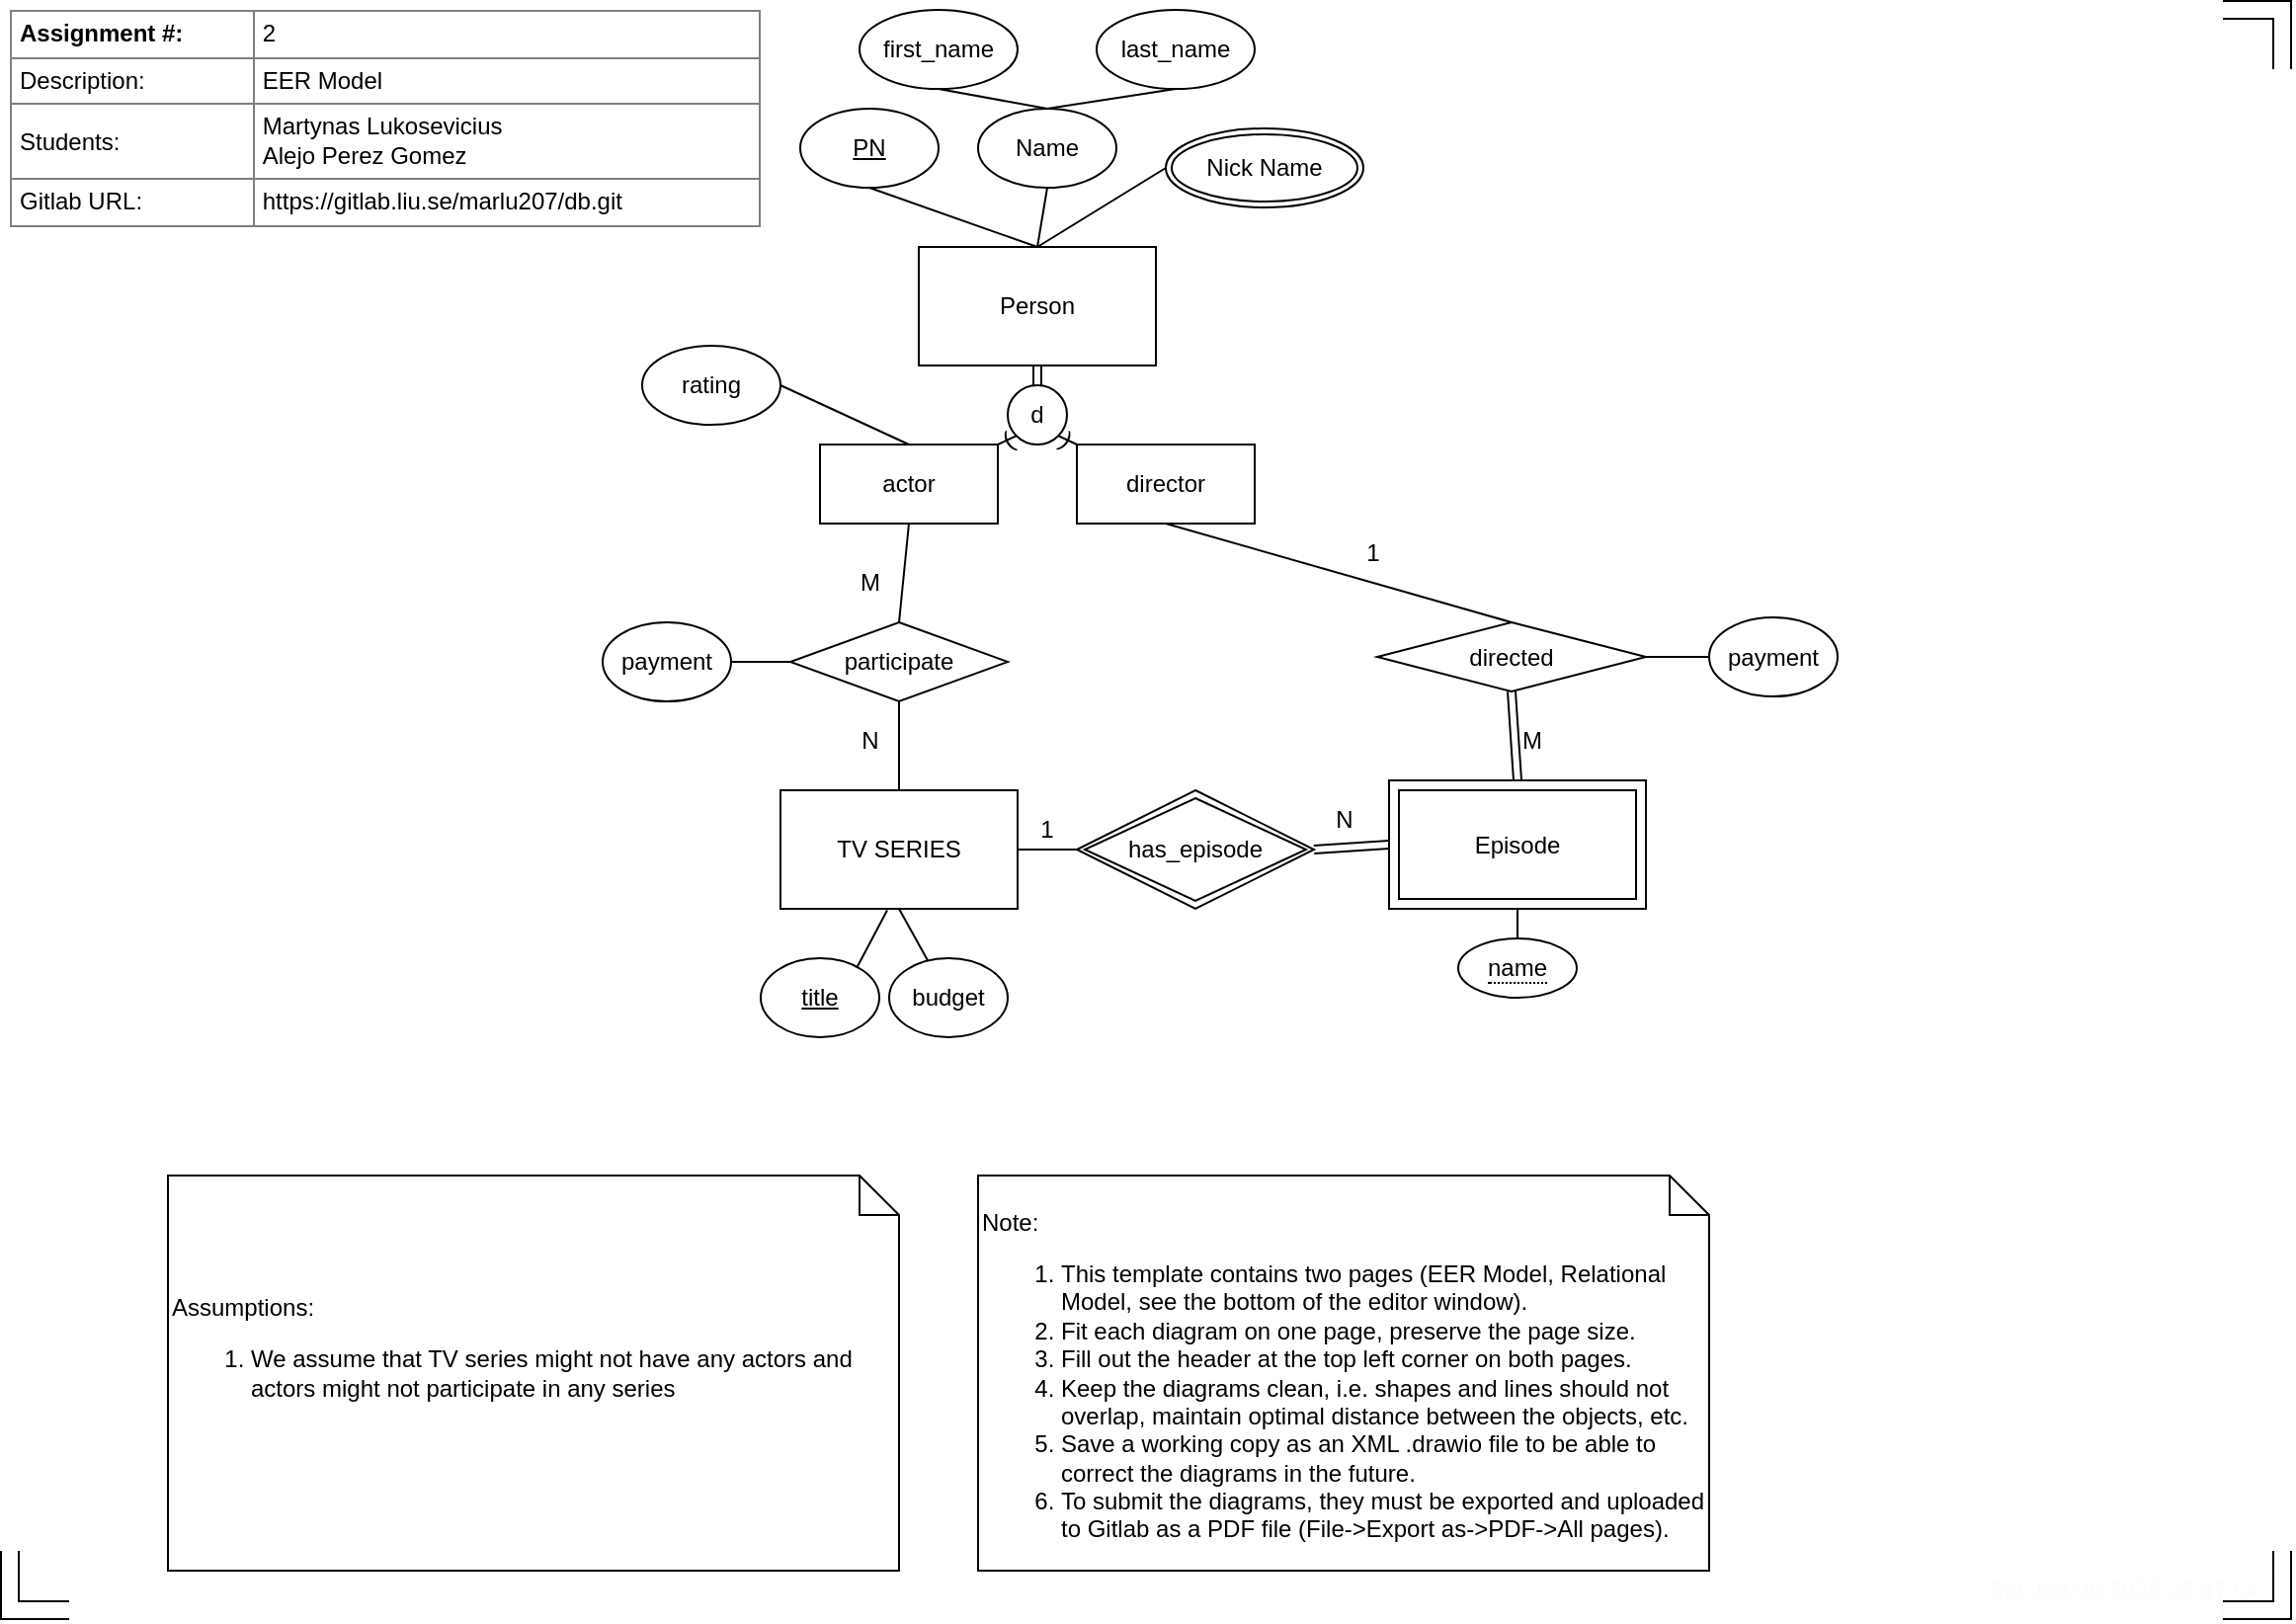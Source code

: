 <mxfile version="15.7.1" type="device" pages="2"><diagram id="l3PhLfIEEx4KEpYzrtBJ" name="EER Model"><mxGraphModel dx="1006" dy="545" grid="1" gridSize="10" guides="1" tooltips="1" connect="1" arrows="1" fold="0" page="1" pageScale="1" pageWidth="1169" pageHeight="827" math="0" shadow="0"><root><mxCell id="0"/><mxCell id="1" parent="0"/><UserObject label="%date{ddd mmm dd yyyy HH:MM:ss}%" placeholders="1" id="hCRLPxILE3BBqmNvxjHh-2"><mxCell style="text;html=1;align=center;verticalAlign=middle;whiteSpace=wrap;overflow=hidden;fontColor=#FCFCFC;movable=0;resizable=0;rotatable=0;deletable=0;editable=0;connectable=0;" parent="1" vertex="1"><mxGeometry x="1000" y="800" width="160" height="20" as="geometry"/></mxCell></UserObject><mxCell id="hCRLPxILE3BBqmNvxjHh-6" value="" style="shape=filledEdge;rounded=0;fixDash=1;endArrow=none;strokeWidth=10;fillColor=#ffffff;edgeStyle=orthogonalEdgeStyle;fontColor=#FCFCFC;" parent="1" edge="1"><mxGeometry width="60" height="40" relative="1" as="geometry"><mxPoint x="10" y="790" as="sourcePoint"/><mxPoint x="40" y="820" as="targetPoint"/><Array as="points"><mxPoint x="10" y="820"/></Array></mxGeometry></mxCell><mxCell id="hCRLPxILE3BBqmNvxjHh-7" value="" style="shape=filledEdge;rounded=0;fixDash=1;endArrow=none;strokeWidth=10;fillColor=#ffffff;edgeStyle=orthogonalEdgeStyle;fontColor=#FCFCFC;" parent="1" edge="1"><mxGeometry width="60" height="40" relative="1" as="geometry"><mxPoint x="1130" y="10" as="sourcePoint"/><mxPoint x="1160" y="40" as="targetPoint"/><Array as="points"><mxPoint x="1160" y="10"/></Array></mxGeometry></mxCell><mxCell id="hCRLPxILE3BBqmNvxjHh-8" value="" style="shape=filledEdge;rounded=0;fixDash=1;endArrow=none;strokeWidth=10;fillColor=#ffffff;edgeStyle=orthogonalEdgeStyle;fontColor=#FCFCFC;" parent="1" edge="1"><mxGeometry width="60" height="40" relative="1" as="geometry"><mxPoint x="1129.99" y="820" as="sourcePoint"/><mxPoint x="1159.99" y="790" as="targetPoint"/><Array as="points"><mxPoint x="1159.99" y="820"/></Array></mxGeometry></mxCell><mxCell id="hCRLPxILE3BBqmNvxjHh-10" value="&lt;table border=&quot;1&quot; width=&quot;100%&quot; cellpadding=&quot;4&quot; style=&quot;width: 100% ; height: 100% ; border-collapse: collapse&quot;&gt;&lt;tbody&gt;&lt;tr&gt;&lt;th&gt;Assignment #:&lt;/th&gt;&lt;td&gt;2&lt;/td&gt;&lt;/tr&gt;&lt;tr&gt;&lt;td&gt;Description:&lt;/td&gt;&lt;td&gt;EER Model&lt;/td&gt;&lt;/tr&gt;&lt;tr&gt;&lt;td&gt;Students:&lt;/td&gt;&lt;td&gt;Martynas Lukosevicius&lt;br&gt;Alejo Perez Gomez&lt;/td&gt;&lt;/tr&gt;&lt;tr&gt;&lt;td&gt;Gitlab URL:&lt;/td&gt;&lt;td&gt;https://gitlab.liu.se/marlu207/db.git&lt;br&gt;&lt;/td&gt;&lt;/tr&gt;&lt;/tbody&gt;&lt;/table&gt;" style="text;html=1;strokeColor=none;fillColor=none;overflow=fill;fontColor=#000000;" parent="1" vertex="1"><mxGeometry x="10" y="10" width="380" height="110" as="geometry"/></mxCell><mxCell id="fbbdfI7BNAjC01HpYx0C-1" value="&lt;br&gt;Note:&lt;br&gt;&lt;ol&gt;&lt;li&gt;This template contains two pages (EER Model, Relational Model, see the bottom of the editor window).&lt;/li&gt;&lt;li&gt;Fit each diagram on one page, preserve the page size.&lt;br&gt;&lt;/li&gt;&lt;li&gt;Fill out the header at the top left corner on both pages.&lt;/li&gt;&lt;li&gt;&lt;span&gt;Keep the diagrams clean, i.e. shapes and lines should not overlap, maintain optimal distance between the objects, etc.&lt;/span&gt;&lt;br&gt;&lt;/li&gt;&lt;li&gt;Save a working copy as an XML .drawio file to be able to correct the diagrams in the future.&lt;/li&gt;&lt;li&gt;To submit the diagrams, they must be exported and uploaded to Gitlab as a PDF file (File-&amp;gt;Export as-&amp;gt;PDF-&amp;gt;All pages).&lt;/li&gt;&lt;/ol&gt;" style="shape=note;size=20;whiteSpace=wrap;html=1;strokeColor=#000000;fillColor=#ffffff;fontColor=#000000;align=left;" parent="1" vertex="1"><mxGeometry x="500" y="600" width="370" height="200" as="geometry"/></mxCell><mxCell id="BH1sd3b4sbP9Z67Hy9HP-1" value="Assumptions:&lt;br&gt;&lt;ol&gt;&lt;li&gt;We assume that TV series might not have any actors and actors might not participate in any series&lt;/li&gt;&lt;/ol&gt;&lt;div&gt;&lt;br&gt;&lt;/div&gt;" style="shape=note;size=20;whiteSpace=wrap;html=1;strokeColor=#000000;fillColor=#ffffff;fontColor=#000000;align=left;" parent="1" vertex="1"><mxGeometry x="90" y="600" width="370" height="200" as="geometry"/></mxCell><mxCell id="eMMES5uHk2niSeizUVbJ-1" value="TV SERIES" style="rounded=0;whiteSpace=wrap;html=1;" vertex="1" parent="1"><mxGeometry x="400" y="405" width="120" height="60" as="geometry"/></mxCell><mxCell id="eMMES5uHk2niSeizUVbJ-2" style="rounded=0;orthogonalLoop=1;jettySize=auto;html=1;exitX=0.5;exitY=1;exitDx=0;exitDy=0;entryX=0.45;entryY=1.013;entryDx=0;entryDy=0;endArrow=none;endFill=0;entryPerimeter=0;" edge="1" parent="1" source="eMMES5uHk2niSeizUVbJ-3" target="eMMES5uHk2niSeizUVbJ-1"><mxGeometry relative="1" as="geometry"><mxPoint x="515" y="560" as="targetPoint"/></mxGeometry></mxCell><mxCell id="eMMES5uHk2niSeizUVbJ-3" value="&lt;u&gt;title&lt;/u&gt;" style="ellipse;whiteSpace=wrap;html=1;" vertex="1" parent="1"><mxGeometry x="390" y="490" width="60" height="40" as="geometry"/></mxCell><mxCell id="eMMES5uHk2niSeizUVbJ-4" style="rounded=0;orthogonalLoop=1;jettySize=auto;html=1;endArrow=none;endFill=0;entryX=0.5;entryY=1;entryDx=0;entryDy=0;" edge="1" parent="1" source="eMMES5uHk2niSeizUVbJ-5" target="eMMES5uHk2niSeizUVbJ-1"><mxGeometry relative="1" as="geometry"><mxPoint x="515" y="560" as="targetPoint"/></mxGeometry></mxCell><mxCell id="eMMES5uHk2niSeizUVbJ-5" value="budget" style="ellipse;whiteSpace=wrap;html=1;" vertex="1" parent="1"><mxGeometry x="455" y="490" width="60" height="40" as="geometry"/></mxCell><mxCell id="eMMES5uHk2niSeizUVbJ-6" style="edgeStyle=none;rounded=0;orthogonalLoop=1;jettySize=auto;html=1;exitX=1;exitY=0.5;exitDx=0;exitDy=0;endArrow=none;endFill=0;shape=link;entryX=0;entryY=0.5;entryDx=0;entryDy=0;" edge="1" parent="1" source="eMMES5uHk2niSeizUVbJ-39" target="eMMES5uHk2niSeizUVbJ-40"><mxGeometry relative="1" as="geometry"><mxPoint x="670" y="435" as="sourcePoint"/><mxPoint x="710" y="435" as="targetPoint"/></mxGeometry></mxCell><mxCell id="eMMES5uHk2niSeizUVbJ-7" style="edgeStyle=none;rounded=0;orthogonalLoop=1;jettySize=auto;html=1;exitX=0;exitY=0.5;exitDx=0;exitDy=0;entryX=1;entryY=0.5;entryDx=0;entryDy=0;endArrow=none;endFill=0;" edge="1" parent="1" target="eMMES5uHk2niSeizUVbJ-1"><mxGeometry relative="1" as="geometry"><mxPoint x="560.0" y="435" as="sourcePoint"/></mxGeometry></mxCell><mxCell id="eMMES5uHk2niSeizUVbJ-8" style="edgeStyle=none;rounded=0;orthogonalLoop=1;jettySize=auto;html=1;exitX=0.5;exitY=0;exitDx=0;exitDy=0;entryX=0.5;entryY=1;entryDx=0;entryDy=0;endArrow=none;endFill=0;strokeColor=default;" edge="1" parent="1" source="eMMES5uHk2niSeizUVbJ-46" target="eMMES5uHk2niSeizUVbJ-40"><mxGeometry relative="1" as="geometry"><mxPoint x="773" y="480" as="sourcePoint"/><mxPoint x="770" y="465" as="targetPoint"/></mxGeometry></mxCell><mxCell id="eMMES5uHk2niSeizUVbJ-9" style="edgeStyle=none;rounded=0;orthogonalLoop=1;jettySize=auto;html=1;exitX=0.5;exitY=1;exitDx=0;exitDy=0;entryX=0.5;entryY=0;entryDx=0;entryDy=0;endArrow=none;endFill=0;strokeColor=default;shape=link;" edge="1" parent="1" source="eMMES5uHk2niSeizUVbJ-10" target="eMMES5uHk2niSeizUVbJ-28"><mxGeometry relative="1" as="geometry"/></mxCell><mxCell id="eMMES5uHk2niSeizUVbJ-10" value="Person" style="rounded=0;whiteSpace=wrap;html=1;shadow=0;" vertex="1" parent="1"><mxGeometry x="470" y="130" width="120" height="60" as="geometry"/></mxCell><mxCell id="eMMES5uHk2niSeizUVbJ-11" style="edgeStyle=none;rounded=0;orthogonalLoop=1;jettySize=auto;html=1;exitX=0.5;exitY=1;exitDx=0;exitDy=0;entryX=0.5;entryY=0;entryDx=0;entryDy=0;endArrow=none;endFill=0;" edge="1" parent="1" source="eMMES5uHk2niSeizUVbJ-12" target="eMMES5uHk2niSeizUVbJ-10"><mxGeometry relative="1" as="geometry"/></mxCell><mxCell id="eMMES5uHk2niSeizUVbJ-12" value="&lt;u&gt;PN&lt;/u&gt;" style="ellipse;whiteSpace=wrap;html=1;shadow=0;" vertex="1" parent="1"><mxGeometry x="410" y="60" width="70" height="40" as="geometry"/></mxCell><mxCell id="eMMES5uHk2niSeizUVbJ-13" style="edgeStyle=none;rounded=0;orthogonalLoop=1;jettySize=auto;html=1;exitX=0.5;exitY=1;exitDx=0;exitDy=0;endArrow=none;endFill=0;" edge="1" parent="1" source="eMMES5uHk2niSeizUVbJ-14"><mxGeometry relative="1" as="geometry"><mxPoint x="530.0" y="130" as="targetPoint"/></mxGeometry></mxCell><mxCell id="eMMES5uHk2niSeizUVbJ-14" value="Name" style="ellipse;whiteSpace=wrap;html=1;shadow=0;" vertex="1" parent="1"><mxGeometry x="500" y="60" width="70" height="40" as="geometry"/></mxCell><mxCell id="eMMES5uHk2niSeizUVbJ-15" style="edgeStyle=none;rounded=0;orthogonalLoop=1;jettySize=auto;html=1;exitX=0.5;exitY=1;exitDx=0;exitDy=0;endArrow=none;endFill=0;entryX=0.5;entryY=0;entryDx=0;entryDy=0;" edge="1" parent="1" source="eMMES5uHk2niSeizUVbJ-16" target="eMMES5uHk2niSeizUVbJ-14"><mxGeometry relative="1" as="geometry"><mxPoint x="520" y="70" as="targetPoint"/></mxGeometry></mxCell><mxCell id="eMMES5uHk2niSeizUVbJ-16" value="first_name" style="ellipse;whiteSpace=wrap;html=1;shadow=0;" vertex="1" parent="1"><mxGeometry x="440" y="10" width="80" height="40" as="geometry"/></mxCell><mxCell id="eMMES5uHk2niSeizUVbJ-17" style="edgeStyle=none;rounded=0;orthogonalLoop=1;jettySize=auto;html=1;exitX=0.5;exitY=1;exitDx=0;exitDy=0;entryX=0.5;entryY=0;entryDx=0;entryDy=0;endArrow=none;endFill=0;" edge="1" parent="1" source="eMMES5uHk2niSeizUVbJ-18" target="eMMES5uHk2niSeizUVbJ-14"><mxGeometry relative="1" as="geometry"/></mxCell><mxCell id="eMMES5uHk2niSeizUVbJ-18" value="last_name" style="ellipse;whiteSpace=wrap;html=1;shadow=0;" vertex="1" parent="1"><mxGeometry x="560" y="10" width="80" height="40" as="geometry"/></mxCell><mxCell id="eMMES5uHk2niSeizUVbJ-19" style="edgeStyle=none;rounded=0;orthogonalLoop=1;jettySize=auto;html=1;exitX=0;exitY=0.5;exitDx=0;exitDy=0;endArrow=none;endFill=0;" edge="1" parent="1" source="eMMES5uHk2niSeizUVbJ-43"><mxGeometry relative="1" as="geometry"><mxPoint x="600" y="90" as="sourcePoint"/><mxPoint x="530.0" y="130" as="targetPoint"/></mxGeometry></mxCell><mxCell id="eMMES5uHk2niSeizUVbJ-20" style="edgeStyle=none;rounded=0;orthogonalLoop=1;jettySize=auto;html=1;exitX=0.5;exitY=1;exitDx=0;exitDy=0;entryX=0.5;entryY=0;entryDx=0;entryDy=0;endArrow=none;endFill=0;strokeColor=default;" edge="1" parent="1" source="eMMES5uHk2niSeizUVbJ-21" target="eMMES5uHk2niSeizUVbJ-30"><mxGeometry relative="1" as="geometry"/></mxCell><mxCell id="eMMES5uHk2niSeizUVbJ-21" value="actor" style="rounded=0;whiteSpace=wrap;html=1;shadow=0;" vertex="1" parent="1"><mxGeometry x="420" y="230" width="90" height="40" as="geometry"/></mxCell><mxCell id="eMMES5uHk2niSeizUVbJ-22" style="edgeStyle=none;rounded=0;orthogonalLoop=1;jettySize=auto;html=1;exitX=0.5;exitY=1;exitDx=0;exitDy=0;entryX=0.5;entryY=0;entryDx=0;entryDy=0;endArrow=none;endFill=0;strokeColor=default;" edge="1" parent="1" source="eMMES5uHk2niSeizUVbJ-23" target="eMMES5uHk2niSeizUVbJ-34"><mxGeometry relative="1" as="geometry"/></mxCell><mxCell id="eMMES5uHk2niSeizUVbJ-23" value="director" style="rounded=0;whiteSpace=wrap;html=1;shadow=0;" vertex="1" parent="1"><mxGeometry x="550" y="230" width="90" height="40" as="geometry"/></mxCell><mxCell id="eMMES5uHk2niSeizUVbJ-24" style="edgeStyle=none;rounded=0;orthogonalLoop=1;jettySize=auto;html=1;exitX=1;exitY=0.5;exitDx=0;exitDy=0;entryX=0.5;entryY=0;entryDx=0;entryDy=0;endArrow=none;endFill=0;" edge="1" parent="1" source="eMMES5uHk2niSeizUVbJ-25" target="eMMES5uHk2niSeizUVbJ-21"><mxGeometry relative="1" as="geometry"/></mxCell><mxCell id="eMMES5uHk2niSeizUVbJ-25" value="rating" style="ellipse;whiteSpace=wrap;html=1;shadow=0;" vertex="1" parent="1"><mxGeometry x="330" y="180" width="70" height="40" as="geometry"/></mxCell><mxCell id="eMMES5uHk2niSeizUVbJ-26" style="edgeStyle=none;rounded=0;orthogonalLoop=1;jettySize=auto;html=1;exitX=1;exitY=1;exitDx=0;exitDy=0;entryX=0;entryY=0;entryDx=0;entryDy=0;endArrow=none;endFill=0;" edge="1" parent="1" source="eMMES5uHk2niSeizUVbJ-28" target="eMMES5uHk2niSeizUVbJ-23"><mxGeometry relative="1" as="geometry"/></mxCell><mxCell id="eMMES5uHk2niSeizUVbJ-27" style="edgeStyle=none;rounded=0;orthogonalLoop=1;jettySize=auto;html=1;exitX=0;exitY=1;exitDx=0;exitDy=0;entryX=1;entryY=0;entryDx=0;entryDy=0;endArrow=none;endFill=0;" edge="1" parent="1" source="eMMES5uHk2niSeizUVbJ-28" target="eMMES5uHk2niSeizUVbJ-21"><mxGeometry relative="1" as="geometry"/></mxCell><mxCell id="eMMES5uHk2niSeizUVbJ-28" value="d" style="ellipse;whiteSpace=wrap;html=1;shadow=0;" vertex="1" parent="1"><mxGeometry x="515" y="200" width="30" height="30" as="geometry"/></mxCell><mxCell id="eMMES5uHk2niSeizUVbJ-29" style="edgeStyle=none;rounded=0;orthogonalLoop=1;jettySize=auto;html=1;exitX=0.5;exitY=1;exitDx=0;exitDy=0;entryX=0.5;entryY=0;entryDx=0;entryDy=0;endArrow=none;endFill=0;strokeColor=default;" edge="1" parent="1" source="eMMES5uHk2niSeizUVbJ-30" target="eMMES5uHk2niSeizUVbJ-1"><mxGeometry relative="1" as="geometry"/></mxCell><mxCell id="eMMES5uHk2niSeizUVbJ-30" value="participate" style="rhombus;whiteSpace=wrap;html=1;shadow=0;" vertex="1" parent="1"><mxGeometry x="405" y="320" width="110" height="40" as="geometry"/></mxCell><mxCell id="eMMES5uHk2niSeizUVbJ-31" style="edgeStyle=none;rounded=0;orthogonalLoop=1;jettySize=auto;html=1;entryX=0;entryY=0.5;entryDx=0;entryDy=0;endArrow=none;endFill=0;strokeColor=default;" edge="1" parent="1" source="eMMES5uHk2niSeizUVbJ-32" target="eMMES5uHk2niSeizUVbJ-30"><mxGeometry relative="1" as="geometry"/></mxCell><mxCell id="eMMES5uHk2niSeizUVbJ-32" value="payment" style="ellipse;whiteSpace=wrap;html=1;shadow=0;" vertex="1" parent="1"><mxGeometry x="310" y="320" width="65" height="40" as="geometry"/></mxCell><mxCell id="eMMES5uHk2niSeizUVbJ-33" style="edgeStyle=none;rounded=0;orthogonalLoop=1;jettySize=auto;html=1;exitX=0.5;exitY=1;exitDx=0;exitDy=0;entryX=0.5;entryY=0;entryDx=0;entryDy=0;endArrow=none;endFill=0;strokeColor=default;shape=link;" edge="1" parent="1" source="eMMES5uHk2niSeizUVbJ-34" target="eMMES5uHk2niSeizUVbJ-40"><mxGeometry relative="1" as="geometry"><mxPoint x="770" y="405" as="targetPoint"/></mxGeometry></mxCell><mxCell id="eMMES5uHk2niSeizUVbJ-34" value="directed" style="rhombus;whiteSpace=wrap;html=1;shadow=0;" vertex="1" parent="1"><mxGeometry x="702" y="320" width="136" height="35" as="geometry"/></mxCell><mxCell id="eMMES5uHk2niSeizUVbJ-35" value="1" style="text;html=1;strokeColor=none;fillColor=none;align=center;verticalAlign=middle;whiteSpace=wrap;rounded=0;shadow=0;" vertex="1" parent="1"><mxGeometry x="670" y="270" width="60" height="30" as="geometry"/></mxCell><mxCell id="eMMES5uHk2niSeizUVbJ-36" value="M" style="text;html=1;align=center;verticalAlign=middle;resizable=0;points=[];autosize=1;strokeColor=none;fillColor=none;" vertex="1" parent="1"><mxGeometry x="765" y="370" width="30" height="20" as="geometry"/></mxCell><mxCell id="eMMES5uHk2niSeizUVbJ-37" style="edgeStyle=none;rounded=0;orthogonalLoop=1;jettySize=auto;html=1;endArrow=none;endFill=0;strokeColor=default;" edge="1" parent="1" source="eMMES5uHk2niSeizUVbJ-38" target="eMMES5uHk2niSeizUVbJ-34"><mxGeometry relative="1" as="geometry"/></mxCell><mxCell id="eMMES5uHk2niSeizUVbJ-38" value="payment" style="ellipse;whiteSpace=wrap;html=1;shadow=0;" vertex="1" parent="1"><mxGeometry x="870" y="317.5" width="65" height="40" as="geometry"/></mxCell><mxCell id="eMMES5uHk2niSeizUVbJ-39" value="has_episode" style="shape=rhombus;double=1;perimeter=rhombusPerimeter;whiteSpace=wrap;html=1;align=center;shadow=0;" vertex="1" parent="1"><mxGeometry x="550" y="405" width="120" height="60" as="geometry"/></mxCell><mxCell id="eMMES5uHk2niSeizUVbJ-40" value="Episode" style="shape=ext;margin=3;double=1;whiteSpace=wrap;html=1;align=center;shadow=0;" vertex="1" parent="1"><mxGeometry x="708" y="400" width="130" height="65" as="geometry"/></mxCell><mxCell id="eMMES5uHk2niSeizUVbJ-41" value="1" style="text;html=1;strokeColor=none;fillColor=none;align=center;verticalAlign=middle;whiteSpace=wrap;rounded=0;shadow=0;" vertex="1" parent="1"><mxGeometry x="505" y="410" width="60" height="30" as="geometry"/></mxCell><mxCell id="eMMES5uHk2niSeizUVbJ-42" value="N" style="text;html=1;align=center;verticalAlign=middle;resizable=0;points=[];autosize=1;strokeColor=none;fillColor=none;" vertex="1" parent="1"><mxGeometry x="675" y="410" width="20" height="20" as="geometry"/></mxCell><mxCell id="eMMES5uHk2niSeizUVbJ-43" value="Nick Name" style="ellipse;shape=doubleEllipse;margin=3;whiteSpace=wrap;html=1;align=center;shadow=0;" vertex="1" parent="1"><mxGeometry x="595" y="70" width="100" height="40" as="geometry"/></mxCell><mxCell id="eMMES5uHk2niSeizUVbJ-44" value="M" style="text;html=1;align=center;verticalAlign=middle;resizable=0;points=[];autosize=1;strokeColor=none;fillColor=none;" vertex="1" parent="1"><mxGeometry x="430" y="290" width="30" height="20" as="geometry"/></mxCell><mxCell id="eMMES5uHk2niSeizUVbJ-45" value="N" style="text;html=1;align=center;verticalAlign=middle;resizable=0;points=[];autosize=1;strokeColor=none;fillColor=none;" vertex="1" parent="1"><mxGeometry x="435" y="370" width="20" height="20" as="geometry"/></mxCell><mxCell id="eMMES5uHk2niSeizUVbJ-46" value="&lt;span style=&quot;border-bottom: 1px dotted&quot;&gt;name&lt;/span&gt;" style="ellipse;whiteSpace=wrap;html=1;align=center;shadow=0;" vertex="1" parent="1"><mxGeometry x="743" y="480" width="60" height="30" as="geometry"/></mxCell><mxCell id="eMMES5uHk2niSeizUVbJ-47" value="(" style="text;html=1;strokeColor=none;fillColor=none;align=center;verticalAlign=middle;whiteSpace=wrap;rounded=0;shadow=0;startSize=86;rotation=-30;" vertex="1" parent="1"><mxGeometry x="490" y="210" width="50" height="35" as="geometry"/></mxCell><mxCell id="eMMES5uHk2niSeizUVbJ-48" value=")" style="text;html=1;strokeColor=none;fillColor=none;align=center;verticalAlign=middle;whiteSpace=wrap;rounded=0;shadow=0;startSize=86;rotation=35;" vertex="1" parent="1"><mxGeometry x="515" y="212.5" width="60" height="30" as="geometry"/></mxCell></root></mxGraphModel></diagram><diagram id="84zUwEt8LRDDHHk4Rw6f" name="Relational Model"><mxGraphModel dx="1006" dy="545" grid="1" gridSize="10" guides="1" tooltips="1" connect="1" arrows="1" fold="1" page="1" pageScale="1" pageWidth="1169" pageHeight="827" math="0" shadow="0"><root><mxCell id="ga0Zw6LBFhbuao-3WzkD-0"/><mxCell id="ga0Zw6LBFhbuao-3WzkD-1" parent="ga0Zw6LBFhbuao-3WzkD-0"/><UserObject label="%date{ddd mmm dd yyyy HH:MM:ss}%" placeholders="1" id="Ka_tqsI0y06mJdhhlla0-0"><mxCell style="text;html=1;align=center;verticalAlign=middle;whiteSpace=wrap;overflow=hidden;fontColor=#FCFCFC;movable=0;resizable=0;rotatable=0;deletable=0;editable=0;connectable=0;" parent="ga0Zw6LBFhbuao-3WzkD-1" vertex="1"><mxGeometry x="1000" y="800" width="160" height="20" as="geometry"/></mxCell></UserObject><mxCell id="Ka_tqsI0y06mJdhhlla0-1" value="" style="shape=filledEdge;rounded=0;fixDash=1;endArrow=none;strokeWidth=10;fillColor=#ffffff;edgeStyle=orthogonalEdgeStyle;fontColor=#FCFCFC;" parent="ga0Zw6LBFhbuao-3WzkD-1" edge="1"><mxGeometry width="60" height="40" relative="1" as="geometry"><mxPoint x="10" y="790" as="sourcePoint"/><mxPoint x="40" y="820" as="targetPoint"/><Array as="points"><mxPoint x="10" y="820"/></Array></mxGeometry></mxCell><mxCell id="Ka_tqsI0y06mJdhhlla0-2" value="" style="shape=filledEdge;rounded=0;fixDash=1;endArrow=none;strokeWidth=10;fillColor=#ffffff;edgeStyle=orthogonalEdgeStyle;fontColor=#FCFCFC;" parent="ga0Zw6LBFhbuao-3WzkD-1" edge="1"><mxGeometry width="60" height="40" relative="1" as="geometry"><mxPoint x="1130" y="10" as="sourcePoint"/><mxPoint x="1160" y="40" as="targetPoint"/><Array as="points"><mxPoint x="1160" y="10"/></Array></mxGeometry></mxCell><mxCell id="Ka_tqsI0y06mJdhhlla0-3" value="" style="shape=filledEdge;rounded=0;fixDash=1;endArrow=none;strokeWidth=10;fillColor=#ffffff;edgeStyle=orthogonalEdgeStyle;fontColor=#FCFCFC;" parent="ga0Zw6LBFhbuao-3WzkD-1" edge="1"><mxGeometry width="60" height="40" relative="1" as="geometry"><mxPoint x="1129.99" y="820" as="sourcePoint"/><mxPoint x="1159.99" y="790" as="targetPoint"/><Array as="points"><mxPoint x="1159.99" y="820"/></Array></mxGeometry></mxCell><mxCell id="Ka_tqsI0y06mJdhhlla0-4" value="&lt;table border=&quot;1&quot; width=&quot;100%&quot; cellpadding=&quot;4&quot; style=&quot;width: 100% ; height: 100% ; border-collapse: collapse&quot;&gt;&lt;tbody&gt;&lt;tr&gt;&lt;th&gt;Assignment #:&lt;/th&gt;&lt;td&gt;2&lt;/td&gt;&lt;/tr&gt;&lt;tr&gt;&lt;td&gt;Description:&lt;/td&gt;&lt;td&gt;Relational Model&lt;/td&gt;&lt;/tr&gt;&lt;tr&gt;&lt;td&gt;Students:&lt;/td&gt;&lt;td&gt;Martynas Lukosevicius&lt;br&gt;Alejo Perez Gomez&lt;/td&gt;&lt;/tr&gt;&lt;tr&gt;&lt;td&gt;Repository URL:&lt;/td&gt;&lt;td&gt;&lt;a href=&quot;https://gitlab.liu.se/alial32/db&quot;&gt;https://gitlab.liu.se/marlu207/db.git&lt;/a&gt;&lt;/td&gt;&lt;/tr&gt;&lt;/tbody&gt;&lt;/table&gt;" style="text;html=1;strokeColor=none;fillColor=none;overflow=fill;fontColor=#000000;" parent="ga0Zw6LBFhbuao-3WzkD-1" vertex="1"><mxGeometry x="10" y="10" width="320" height="110" as="geometry"/></mxCell><mxCell id="6ilvp5ZO7Rxw_DsMnFLZ-61" value="" style="shape=table;html=1;whiteSpace=wrap;startSize=0;container=1;collapsible=0;childLayout=tableLayout;" vertex="1" parent="ga0Zw6LBFhbuao-3WzkD-1"><mxGeometry x="50" y="150" width="370" height="50" as="geometry"/></mxCell><mxCell id="6ilvp5ZO7Rxw_DsMnFLZ-62" value="" style="shape=partialRectangle;html=1;whiteSpace=wrap;collapsible=0;dropTarget=0;pointerEvents=0;fillColor=none;top=0;left=0;bottom=0;right=0;points=[[0,0.5],[1,0.5]];portConstraint=eastwest;" vertex="1" parent="6ilvp5ZO7Rxw_DsMnFLZ-61"><mxGeometry width="370" height="25" as="geometry"/></mxCell><mxCell id="6ilvp5ZO7Rxw_DsMnFLZ-63" value="&lt;b&gt;Person&lt;/b&gt;" style="shape=partialRectangle;html=1;whiteSpace=wrap;connectable=0;fillColor=none;top=0;left=0;bottom=0;right=0;overflow=hidden;pointerEvents=1;" vertex="1" parent="6ilvp5ZO7Rxw_DsMnFLZ-62"><mxGeometry width="62" height="25" as="geometry"><mxRectangle width="62" height="25" as="alternateBounds"/></mxGeometry></mxCell><mxCell id="6ilvp5ZO7Rxw_DsMnFLZ-64" value="" style="shape=partialRectangle;html=1;whiteSpace=wrap;connectable=0;fillColor=none;top=0;left=0;bottom=0;right=0;overflow=hidden;pointerEvents=1;" vertex="1" parent="6ilvp5ZO7Rxw_DsMnFLZ-62"><mxGeometry x="62" width="61" height="25" as="geometry"><mxRectangle width="61" height="25" as="alternateBounds"/></mxGeometry></mxCell><mxCell id="6ilvp5ZO7Rxw_DsMnFLZ-65" value="" style="shape=partialRectangle;html=1;whiteSpace=wrap;connectable=0;fillColor=none;top=0;left=0;bottom=0;right=0;overflow=hidden;pointerEvents=1;" vertex="1" parent="6ilvp5ZO7Rxw_DsMnFLZ-62"><mxGeometry x="123" width="62" height="25" as="geometry"><mxRectangle width="62" height="25" as="alternateBounds"/></mxGeometry></mxCell><mxCell id="6ilvp5ZO7Rxw_DsMnFLZ-77" style="shape=partialRectangle;html=1;whiteSpace=wrap;connectable=0;fillColor=none;top=0;left=0;bottom=0;right=0;overflow=hidden;pointerEvents=1;" vertex="1" parent="6ilvp5ZO7Rxw_DsMnFLZ-62"><mxGeometry x="185" width="62" height="25" as="geometry"><mxRectangle width="62" height="25" as="alternateBounds"/></mxGeometry></mxCell><mxCell id="6ilvp5ZO7Rxw_DsMnFLZ-74" style="shape=partialRectangle;html=1;whiteSpace=wrap;connectable=0;fillColor=none;top=0;left=0;bottom=0;right=0;overflow=hidden;pointerEvents=1;" vertex="1" parent="6ilvp5ZO7Rxw_DsMnFLZ-62"><mxGeometry x="247" width="61" height="25" as="geometry"><mxRectangle width="61" height="25" as="alternateBounds"/></mxGeometry></mxCell><mxCell id="6ilvp5ZO7Rxw_DsMnFLZ-80" style="shape=partialRectangle;html=1;whiteSpace=wrap;connectable=0;fillColor=none;top=0;left=0;bottom=0;right=0;overflow=hidden;pointerEvents=1;" vertex="1" parent="6ilvp5ZO7Rxw_DsMnFLZ-62"><mxGeometry x="308" width="62" height="25" as="geometry"><mxRectangle width="62" height="25" as="alternateBounds"/></mxGeometry></mxCell><mxCell id="6ilvp5ZO7Rxw_DsMnFLZ-70" value="" style="shape=partialRectangle;html=1;whiteSpace=wrap;collapsible=0;dropTarget=0;pointerEvents=0;fillColor=none;top=0;left=0;bottom=0;right=0;points=[[0,0.5],[1,0.5]];portConstraint=eastwest;" vertex="1" parent="6ilvp5ZO7Rxw_DsMnFLZ-61"><mxGeometry y="25" width="370" height="25" as="geometry"/></mxCell><mxCell id="6ilvp5ZO7Rxw_DsMnFLZ-71" value="&lt;u&gt;PN&lt;/u&gt;" style="shape=partialRectangle;html=1;whiteSpace=wrap;connectable=0;fillColor=none;top=0;left=0;bottom=0;right=0;overflow=hidden;pointerEvents=1;" vertex="1" parent="6ilvp5ZO7Rxw_DsMnFLZ-70"><mxGeometry width="62" height="25" as="geometry"><mxRectangle width="62" height="25" as="alternateBounds"/></mxGeometry></mxCell><mxCell id="6ilvp5ZO7Rxw_DsMnFLZ-72" value="first name" style="shape=partialRectangle;html=1;whiteSpace=wrap;connectable=0;fillColor=none;top=0;left=0;bottom=0;right=0;overflow=hidden;pointerEvents=1;" vertex="1" parent="6ilvp5ZO7Rxw_DsMnFLZ-70"><mxGeometry x="62" width="61" height="25" as="geometry"><mxRectangle width="61" height="25" as="alternateBounds"/></mxGeometry></mxCell><mxCell id="6ilvp5ZO7Rxw_DsMnFLZ-73" value="last name" style="shape=partialRectangle;html=1;whiteSpace=wrap;connectable=0;fillColor=none;top=0;left=0;bottom=0;right=0;overflow=hidden;pointerEvents=1;" vertex="1" parent="6ilvp5ZO7Rxw_DsMnFLZ-70"><mxGeometry x="123" width="62" height="25" as="geometry"><mxRectangle width="62" height="25" as="alternateBounds"/></mxGeometry></mxCell><mxCell id="6ilvp5ZO7Rxw_DsMnFLZ-79" value="is actor" style="shape=partialRectangle;html=1;whiteSpace=wrap;connectable=0;fillColor=none;top=0;left=0;bottom=0;right=0;overflow=hidden;pointerEvents=1;" vertex="1" parent="6ilvp5ZO7Rxw_DsMnFLZ-70"><mxGeometry x="185" width="62" height="25" as="geometry"><mxRectangle width="62" height="25" as="alternateBounds"/></mxGeometry></mxCell><mxCell id="6ilvp5ZO7Rxw_DsMnFLZ-76" value="is director" style="shape=partialRectangle;html=1;whiteSpace=wrap;connectable=0;fillColor=none;top=0;left=0;bottom=0;right=0;overflow=hidden;pointerEvents=1;" vertex="1" parent="6ilvp5ZO7Rxw_DsMnFLZ-70"><mxGeometry x="247" width="61" height="25" as="geometry"><mxRectangle width="61" height="25" as="alternateBounds"/></mxGeometry></mxCell><mxCell id="6ilvp5ZO7Rxw_DsMnFLZ-81" value="rating" style="shape=partialRectangle;html=1;whiteSpace=wrap;connectable=0;fillColor=none;top=0;left=0;bottom=0;right=0;overflow=hidden;pointerEvents=1;" vertex="1" parent="6ilvp5ZO7Rxw_DsMnFLZ-70"><mxGeometry x="308" width="62" height="25" as="geometry"><mxRectangle width="62" height="25" as="alternateBounds"/></mxGeometry></mxCell><mxCell id="6ilvp5ZO7Rxw_DsMnFLZ-82" value="" style="shape=table;html=1;whiteSpace=wrap;startSize=0;container=1;collapsible=0;childLayout=tableLayout;" vertex="1" parent="ga0Zw6LBFhbuao-3WzkD-1"><mxGeometry x="450" y="150" width="260" height="50" as="geometry"/></mxCell><mxCell id="6ilvp5ZO7Rxw_DsMnFLZ-83" value="" style="shape=partialRectangle;html=1;whiteSpace=wrap;collapsible=0;dropTarget=0;pointerEvents=0;fillColor=none;top=0;left=0;bottom=0;right=0;points=[[0,0.5],[1,0.5]];portConstraint=eastwest;" vertex="1" parent="6ilvp5ZO7Rxw_DsMnFLZ-82"><mxGeometry width="260" height="25" as="geometry"/></mxCell><mxCell id="6ilvp5ZO7Rxw_DsMnFLZ-84" value="&lt;b&gt;participate&lt;/b&gt;" style="shape=partialRectangle;html=1;whiteSpace=wrap;connectable=0;fillColor=none;top=0;left=0;bottom=0;right=0;overflow=hidden;pointerEvents=1;" vertex="1" parent="6ilvp5ZO7Rxw_DsMnFLZ-83"><mxGeometry width="87" height="25" as="geometry"><mxRectangle width="87" height="25" as="alternateBounds"/></mxGeometry></mxCell><mxCell id="6ilvp5ZO7Rxw_DsMnFLZ-85" value="" style="shape=partialRectangle;html=1;whiteSpace=wrap;connectable=0;fillColor=none;top=0;left=0;bottom=0;right=0;overflow=hidden;pointerEvents=1;" vertex="1" parent="6ilvp5ZO7Rxw_DsMnFLZ-83"><mxGeometry x="87" width="86" height="25" as="geometry"><mxRectangle width="86" height="25" as="alternateBounds"/></mxGeometry></mxCell><mxCell id="6ilvp5ZO7Rxw_DsMnFLZ-86" value="" style="shape=partialRectangle;html=1;whiteSpace=wrap;connectable=0;fillColor=none;top=0;left=0;bottom=0;right=0;overflow=hidden;pointerEvents=1;" vertex="1" parent="6ilvp5ZO7Rxw_DsMnFLZ-83"><mxGeometry x="173" width="87" height="25" as="geometry"><mxRectangle width="87" height="25" as="alternateBounds"/></mxGeometry></mxCell><mxCell id="6ilvp5ZO7Rxw_DsMnFLZ-90" value="" style="shape=partialRectangle;html=1;whiteSpace=wrap;collapsible=0;dropTarget=0;pointerEvents=0;fillColor=none;top=0;left=0;bottom=0;right=0;points=[[0,0.5],[1,0.5]];portConstraint=eastwest;" vertex="1" parent="6ilvp5ZO7Rxw_DsMnFLZ-82"><mxGeometry y="25" width="260" height="25" as="geometry"/></mxCell><mxCell id="6ilvp5ZO7Rxw_DsMnFLZ-91" value="&lt;u&gt;Person_PN&lt;/u&gt;" style="shape=partialRectangle;html=1;whiteSpace=wrap;connectable=0;fillColor=none;top=0;left=0;bottom=0;right=0;overflow=hidden;pointerEvents=1;" vertex="1" parent="6ilvp5ZO7Rxw_DsMnFLZ-90"><mxGeometry width="87" height="25" as="geometry"><mxRectangle width="87" height="25" as="alternateBounds"/></mxGeometry></mxCell><mxCell id="6ilvp5ZO7Rxw_DsMnFLZ-92" value="&lt;u&gt;TV Series_Title&lt;/u&gt;" style="shape=partialRectangle;html=1;whiteSpace=wrap;connectable=0;fillColor=none;top=0;left=0;bottom=0;right=0;overflow=hidden;pointerEvents=1;" vertex="1" parent="6ilvp5ZO7Rxw_DsMnFLZ-90"><mxGeometry x="87" width="86" height="25" as="geometry"><mxRectangle width="86" height="25" as="alternateBounds"/></mxGeometry></mxCell><mxCell id="6ilvp5ZO7Rxw_DsMnFLZ-93" value="payment" style="shape=partialRectangle;html=1;whiteSpace=wrap;connectable=0;fillColor=none;top=0;left=0;bottom=0;right=0;overflow=hidden;pointerEvents=1;" vertex="1" parent="6ilvp5ZO7Rxw_DsMnFLZ-90"><mxGeometry x="173" width="87" height="25" as="geometry"><mxRectangle width="87" height="25" as="alternateBounds"/></mxGeometry></mxCell><mxCell id="6ilvp5ZO7Rxw_DsMnFLZ-97" value="" style="shape=table;html=1;whiteSpace=wrap;startSize=0;container=1;collapsible=0;childLayout=tableLayout;" vertex="1" parent="ga0Zw6LBFhbuao-3WzkD-1"><mxGeometry x="730" y="150" width="173" height="50" as="geometry"/></mxCell><mxCell id="6ilvp5ZO7Rxw_DsMnFLZ-98" value="" style="shape=partialRectangle;html=1;whiteSpace=wrap;collapsible=0;dropTarget=0;pointerEvents=0;fillColor=none;top=0;left=0;bottom=0;right=0;points=[[0,0.5],[1,0.5]];portConstraint=eastwest;" vertex="1" parent="6ilvp5ZO7Rxw_DsMnFLZ-97"><mxGeometry width="173" height="25" as="geometry"/></mxCell><mxCell id="6ilvp5ZO7Rxw_DsMnFLZ-99" value="&lt;b&gt;TV Series&lt;/b&gt;" style="shape=partialRectangle;html=1;whiteSpace=wrap;connectable=0;fillColor=none;top=0;left=0;bottom=0;right=0;overflow=hidden;pointerEvents=1;" vertex="1" parent="6ilvp5ZO7Rxw_DsMnFLZ-98"><mxGeometry width="87" height="25" as="geometry"><mxRectangle width="87" height="25" as="alternateBounds"/></mxGeometry></mxCell><mxCell id="6ilvp5ZO7Rxw_DsMnFLZ-100" value="" style="shape=partialRectangle;html=1;whiteSpace=wrap;connectable=0;fillColor=none;top=0;left=0;bottom=0;right=0;overflow=hidden;pointerEvents=1;" vertex="1" parent="6ilvp5ZO7Rxw_DsMnFLZ-98"><mxGeometry x="87" width="86" height="25" as="geometry"><mxRectangle width="86" height="25" as="alternateBounds"/></mxGeometry></mxCell><mxCell id="6ilvp5ZO7Rxw_DsMnFLZ-102" value="" style="shape=partialRectangle;html=1;whiteSpace=wrap;collapsible=0;dropTarget=0;pointerEvents=0;fillColor=none;top=0;left=0;bottom=0;right=0;points=[[0,0.5],[1,0.5]];portConstraint=eastwest;" vertex="1" parent="6ilvp5ZO7Rxw_DsMnFLZ-97"><mxGeometry y="25" width="173" height="25" as="geometry"/></mxCell><mxCell id="6ilvp5ZO7Rxw_DsMnFLZ-103" value="&lt;u&gt;title&lt;/u&gt;" style="shape=partialRectangle;html=1;whiteSpace=wrap;connectable=0;fillColor=none;top=0;left=0;bottom=0;right=0;overflow=hidden;pointerEvents=1;" vertex="1" parent="6ilvp5ZO7Rxw_DsMnFLZ-102"><mxGeometry width="87" height="25" as="geometry"><mxRectangle width="87" height="25" as="alternateBounds"/></mxGeometry></mxCell><mxCell id="6ilvp5ZO7Rxw_DsMnFLZ-104" value="budget" style="shape=partialRectangle;html=1;whiteSpace=wrap;connectable=0;fillColor=none;top=0;left=0;bottom=0;right=0;overflow=hidden;pointerEvents=1;" vertex="1" parent="6ilvp5ZO7Rxw_DsMnFLZ-102"><mxGeometry x="87" width="86" height="25" as="geometry"><mxRectangle width="86" height="25" as="alternateBounds"/></mxGeometry></mxCell><mxCell id="6ilvp5ZO7Rxw_DsMnFLZ-106" value="" style="shape=table;html=1;whiteSpace=wrap;startSize=0;container=1;collapsible=0;childLayout=tableLayout;" vertex="1" parent="ga0Zw6LBFhbuao-3WzkD-1"><mxGeometry x="60" y="280" width="230" height="70" as="geometry"/></mxCell><mxCell id="6ilvp5ZO7Rxw_DsMnFLZ-107" value="" style="shape=partialRectangle;html=1;whiteSpace=wrap;collapsible=0;dropTarget=0;pointerEvents=0;fillColor=none;top=0;left=0;bottom=0;right=0;points=[[0,0.5],[1,0.5]];portConstraint=eastwest;" vertex="1" parent="6ilvp5ZO7Rxw_DsMnFLZ-106"><mxGeometry width="230" height="31" as="geometry"/></mxCell><mxCell id="6ilvp5ZO7Rxw_DsMnFLZ-108" value="&lt;b&gt;Person nick name&lt;/b&gt;" style="shape=partialRectangle;html=1;whiteSpace=wrap;connectable=0;fillColor=none;top=0;left=0;bottom=0;right=0;overflow=hidden;pointerEvents=1;" vertex="1" parent="6ilvp5ZO7Rxw_DsMnFLZ-107"><mxGeometry width="100" height="31" as="geometry"><mxRectangle width="100" height="31" as="alternateBounds"/></mxGeometry></mxCell><mxCell id="6ilvp5ZO7Rxw_DsMnFLZ-109" value="" style="shape=partialRectangle;html=1;whiteSpace=wrap;connectable=0;fillColor=none;top=0;left=0;bottom=0;right=0;overflow=hidden;pointerEvents=1;" vertex="1" parent="6ilvp5ZO7Rxw_DsMnFLZ-107"><mxGeometry x="100" width="130" height="31" as="geometry"><mxRectangle width="130" height="31" as="alternateBounds"/></mxGeometry></mxCell><mxCell id="6ilvp5ZO7Rxw_DsMnFLZ-110" value="" style="shape=partialRectangle;html=1;whiteSpace=wrap;collapsible=0;dropTarget=0;pointerEvents=0;fillColor=none;top=0;left=0;bottom=0;right=0;points=[[0,0.5],[1,0.5]];portConstraint=eastwest;" vertex="1" parent="6ilvp5ZO7Rxw_DsMnFLZ-106"><mxGeometry y="31" width="230" height="39" as="geometry"/></mxCell><mxCell id="6ilvp5ZO7Rxw_DsMnFLZ-111" value="&lt;u&gt;Person_PN&lt;/u&gt;" style="shape=partialRectangle;html=1;whiteSpace=wrap;connectable=0;fillColor=none;top=0;left=0;bottom=0;right=0;overflow=hidden;pointerEvents=1;" vertex="1" parent="6ilvp5ZO7Rxw_DsMnFLZ-110"><mxGeometry width="100" height="39" as="geometry"><mxRectangle width="100" height="39" as="alternateBounds"/></mxGeometry></mxCell><mxCell id="6ilvp5ZO7Rxw_DsMnFLZ-112" value="&lt;u&gt;Nick name&lt;/u&gt;" style="shape=partialRectangle;html=1;whiteSpace=wrap;connectable=0;fillColor=none;top=0;left=0;bottom=0;right=0;overflow=hidden;pointerEvents=1;" vertex="1" parent="6ilvp5ZO7Rxw_DsMnFLZ-110"><mxGeometry x="100" width="130" height="39" as="geometry"><mxRectangle width="130" height="39" as="alternateBounds"/></mxGeometry></mxCell><mxCell id="6ilvp5ZO7Rxw_DsMnFLZ-114" value="" style="shape=table;html=1;whiteSpace=wrap;startSize=0;container=1;collapsible=0;childLayout=tableLayout;" vertex="1" parent="ga0Zw6LBFhbuao-3WzkD-1"><mxGeometry x="380" y="320" width="470" height="90" as="geometry"/></mxCell><mxCell id="6ilvp5ZO7Rxw_DsMnFLZ-115" value="" style="shape=partialRectangle;html=1;whiteSpace=wrap;collapsible=0;dropTarget=0;pointerEvents=0;fillColor=none;top=0;left=0;bottom=0;right=0;points=[[0,0.5],[1,0.5]];portConstraint=eastwest;" vertex="1" parent="6ilvp5ZO7Rxw_DsMnFLZ-114"><mxGeometry width="470" height="45" as="geometry"/></mxCell><mxCell id="6ilvp5ZO7Rxw_DsMnFLZ-116" value="&lt;b&gt;has_episode&lt;/b&gt;" style="shape=partialRectangle;html=1;whiteSpace=wrap;connectable=0;fillColor=none;top=0;left=0;bottom=0;right=0;overflow=hidden;pointerEvents=1;" vertex="1" parent="6ilvp5ZO7Rxw_DsMnFLZ-115"><mxGeometry width="79" height="45" as="geometry"><mxRectangle width="79" height="45" as="alternateBounds"/></mxGeometry></mxCell><mxCell id="6ilvp5ZO7Rxw_DsMnFLZ-117" value="" style="shape=partialRectangle;html=1;whiteSpace=wrap;connectable=0;fillColor=none;top=0;left=0;bottom=0;right=0;overflow=hidden;pointerEvents=1;" vertex="1" parent="6ilvp5ZO7Rxw_DsMnFLZ-115"><mxGeometry x="79" width="77" height="45" as="geometry"><mxRectangle width="77" height="45" as="alternateBounds"/></mxGeometry></mxCell><mxCell id="6ilvp5ZO7Rxw_DsMnFLZ-118" value="" style="shape=partialRectangle;html=1;whiteSpace=wrap;connectable=0;fillColor=none;top=0;left=0;bottom=0;right=0;overflow=hidden;pointerEvents=1;" vertex="1" parent="6ilvp5ZO7Rxw_DsMnFLZ-115"><mxGeometry x="156" width="79" height="45" as="geometry"><mxRectangle width="79" height="45" as="alternateBounds"/></mxGeometry></mxCell><mxCell id="6ilvp5ZO7Rxw_DsMnFLZ-119" style="shape=partialRectangle;html=1;whiteSpace=wrap;connectable=0;fillColor=none;top=0;left=0;bottom=0;right=0;overflow=hidden;pointerEvents=1;" vertex="1" parent="6ilvp5ZO7Rxw_DsMnFLZ-115"><mxGeometry x="235" width="79" height="45" as="geometry"><mxRectangle width="79" height="45" as="alternateBounds"/></mxGeometry></mxCell><mxCell id="6ilvp5ZO7Rxw_DsMnFLZ-120" style="shape=partialRectangle;html=1;whiteSpace=wrap;connectable=0;fillColor=none;top=0;left=0;bottom=0;right=0;overflow=hidden;pointerEvents=1;" vertex="1" parent="6ilvp5ZO7Rxw_DsMnFLZ-115"><mxGeometry x="314" width="77" height="45" as="geometry"><mxRectangle width="77" height="45" as="alternateBounds"/></mxGeometry></mxCell><mxCell id="6ilvp5ZO7Rxw_DsMnFLZ-121" style="shape=partialRectangle;html=1;whiteSpace=wrap;connectable=0;fillColor=none;top=0;left=0;bottom=0;right=0;overflow=hidden;pointerEvents=1;" vertex="1" parent="6ilvp5ZO7Rxw_DsMnFLZ-115"><mxGeometry x="391" width="79" height="45" as="geometry"><mxRectangle width="79" height="45" as="alternateBounds"/></mxGeometry></mxCell><mxCell id="6ilvp5ZO7Rxw_DsMnFLZ-122" value="" style="shape=partialRectangle;html=1;whiteSpace=wrap;collapsible=0;dropTarget=0;pointerEvents=0;fillColor=none;top=0;left=0;bottom=0;right=0;points=[[0,0.5],[1,0.5]];portConstraint=eastwest;" vertex="1" parent="6ilvp5ZO7Rxw_DsMnFLZ-114"><mxGeometry y="45" width="470" height="45" as="geometry"/></mxCell><mxCell id="6ilvp5ZO7Rxw_DsMnFLZ-123" value="&lt;u&gt;TV series title&lt;/u&gt;" style="shape=partialRectangle;html=1;whiteSpace=wrap;connectable=0;fillColor=none;top=0;left=0;bottom=0;right=0;overflow=hidden;pointerEvents=1;" vertex="1" parent="6ilvp5ZO7Rxw_DsMnFLZ-122"><mxGeometry width="79" height="45" as="geometry"><mxRectangle width="79" height="45" as="alternateBounds"/></mxGeometry></mxCell><mxCell id="6ilvp5ZO7Rxw_DsMnFLZ-124" value="&lt;u&gt;Episode name&lt;/u&gt;" style="shape=partialRectangle;html=1;whiteSpace=wrap;connectable=0;fillColor=none;top=0;left=0;bottom=0;right=0;overflow=hidden;pointerEvents=1;" vertex="1" parent="6ilvp5ZO7Rxw_DsMnFLZ-122"><mxGeometry x="79" width="77" height="45" as="geometry"><mxRectangle width="77" height="45" as="alternateBounds"/></mxGeometry></mxCell><mxCell id="6ilvp5ZO7Rxw_DsMnFLZ-125" value="Person_PN" style="shape=partialRectangle;html=1;whiteSpace=wrap;connectable=0;fillColor=none;top=0;left=0;bottom=0;right=0;overflow=hidden;pointerEvents=1;" vertex="1" parent="6ilvp5ZO7Rxw_DsMnFLZ-122"><mxGeometry x="156" width="79" height="45" as="geometry"><mxRectangle width="79" height="45" as="alternateBounds"/></mxGeometry></mxCell><mxCell id="6ilvp5ZO7Rxw_DsMnFLZ-126" value="payment" style="shape=partialRectangle;html=1;whiteSpace=wrap;connectable=0;fillColor=none;top=0;left=0;bottom=0;right=0;overflow=hidden;pointerEvents=1;" vertex="1" parent="6ilvp5ZO7Rxw_DsMnFLZ-122"><mxGeometry x="235" width="79" height="45" as="geometry"><mxRectangle width="79" height="45" as="alternateBounds"/></mxGeometry></mxCell><mxCell id="6ilvp5ZO7Rxw_DsMnFLZ-127" value="is director" style="shape=partialRectangle;html=1;whiteSpace=wrap;connectable=0;fillColor=none;top=0;left=0;bottom=0;right=0;overflow=hidden;pointerEvents=1;" vertex="1" parent="6ilvp5ZO7Rxw_DsMnFLZ-122"><mxGeometry x="314" width="77" height="45" as="geometry"><mxRectangle width="77" height="45" as="alternateBounds"/></mxGeometry></mxCell><mxCell id="6ilvp5ZO7Rxw_DsMnFLZ-128" value="rating" style="shape=partialRectangle;html=1;whiteSpace=wrap;connectable=0;fillColor=none;top=0;left=0;bottom=0;right=0;overflow=hidden;pointerEvents=1;" vertex="1" parent="6ilvp5ZO7Rxw_DsMnFLZ-122"><mxGeometry x="391" width="79" height="45" as="geometry"><mxRectangle width="79" height="45" as="alternateBounds"/></mxGeometry></mxCell><mxCell id="6ilvp5ZO7Rxw_DsMnFLZ-129" value="" style="endArrow=classic;html=1;rounded=0;entryX=0;entryY=0.5;entryDx=0;entryDy=0;edgeStyle=orthogonalEdgeStyle;" edge="1" parent="ga0Zw6LBFhbuao-3WzkD-1" target="6ilvp5ZO7Rxw_DsMnFLZ-70"><mxGeometry width="50" height="50" relative="1" as="geometry"><mxPoint x="110" y="350" as="sourcePoint"/><mxPoint x="530" y="380" as="targetPoint"/><Array as="points"><mxPoint x="40" y="353"/><mxPoint x="40" y="188"/></Array></mxGeometry></mxCell><mxCell id="6ilvp5ZO7Rxw_DsMnFLZ-130" value="" style="endArrow=classic;html=1;rounded=0;exitX=0;exitY=0.5;exitDx=0;exitDy=0;entryX=0.081;entryY=1.04;entryDx=0;entryDy=0;entryPerimeter=0;edgeStyle=orthogonalEdgeStyle;" edge="1" parent="ga0Zw6LBFhbuao-3WzkD-1" source="6ilvp5ZO7Rxw_DsMnFLZ-90" target="6ilvp5ZO7Rxw_DsMnFLZ-70"><mxGeometry width="50" height="50" relative="1" as="geometry"><mxPoint x="460" y="270" as="sourcePoint"/><mxPoint x="510" y="220" as="targetPoint"/></mxGeometry></mxCell><mxCell id="6ilvp5ZO7Rxw_DsMnFLZ-131" value="" style="endArrow=classic;html=1;rounded=0;exitX=0.485;exitY=1.04;exitDx=0;exitDy=0;exitPerimeter=0;entryX=0.283;entryY=1;entryDx=0;entryDy=0;entryPerimeter=0;edgeStyle=orthogonalEdgeStyle;" edge="1" parent="ga0Zw6LBFhbuao-3WzkD-1" source="6ilvp5ZO7Rxw_DsMnFLZ-90" target="6ilvp5ZO7Rxw_DsMnFLZ-102"><mxGeometry width="50" height="50" relative="1" as="geometry"><mxPoint x="760" y="270" as="sourcePoint"/><mxPoint x="810" y="220" as="targetPoint"/></mxGeometry></mxCell><mxCell id="MdXldC6mo3EYKlav4JQU-0" value="" style="endArrow=classic;html=1;rounded=0;exitX=0.074;exitY=0.978;exitDx=0;exitDy=0;exitPerimeter=0;entryX=0.266;entryY=1;entryDx=0;entryDy=0;entryPerimeter=0;edgeStyle=orthogonalEdgeStyle;" edge="1" parent="ga0Zw6LBFhbuao-3WzkD-1" source="6ilvp5ZO7Rxw_DsMnFLZ-122" target="6ilvp5ZO7Rxw_DsMnFLZ-102"><mxGeometry width="50" height="50" relative="1" as="geometry"><mxPoint x="110" y="670" as="sourcePoint"/><mxPoint x="160" y="620" as="targetPoint"/></mxGeometry></mxCell><mxCell id="MdXldC6mo3EYKlav4JQU-1" value="" style="endArrow=classic;html=1;rounded=0;entryX=0.057;entryY=0.96;entryDx=0;entryDy=0;entryPerimeter=0;edgeStyle=orthogonalEdgeStyle;exitX=0.409;exitY=1;exitDx=0;exitDy=0;exitPerimeter=0;" edge="1" parent="ga0Zw6LBFhbuao-3WzkD-1" source="6ilvp5ZO7Rxw_DsMnFLZ-122" target="6ilvp5ZO7Rxw_DsMnFLZ-70"><mxGeometry width="50" height="50" relative="1" as="geometry"><mxPoint x="270" y="670" as="sourcePoint"/><mxPoint x="320" y="620" as="targetPoint"/><Array as="points"><mxPoint x="570" y="410"/><mxPoint x="570" y="450"/><mxPoint x="50" y="450"/><mxPoint x="50" y="199"/></Array></mxGeometry></mxCell></root></mxGraphModel></diagram></mxfile>